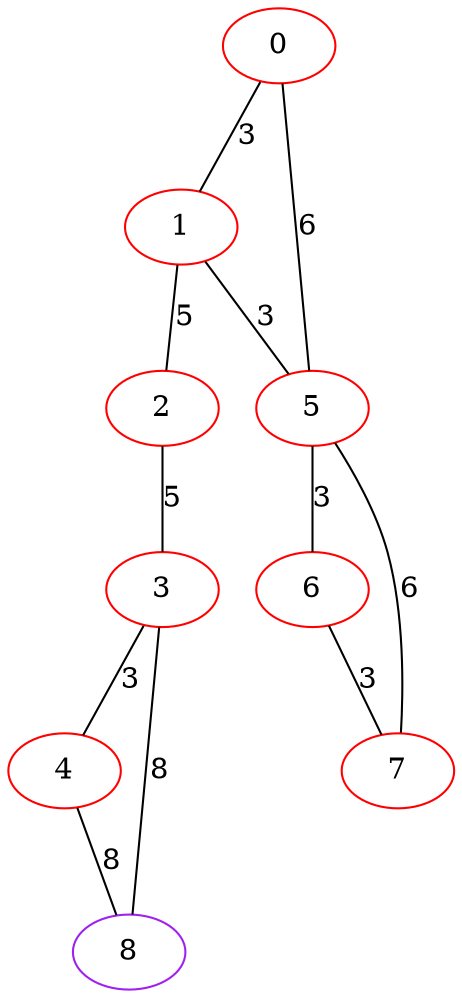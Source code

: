 graph "" {
0 [color=red, weight=1];
1 [color=red, weight=1];
2 [color=red, weight=1];
3 [color=red, weight=1];
4 [color=red, weight=1];
5 [color=red, weight=1];
6 [color=red, weight=1];
7 [color=red, weight=1];
8 [color=purple, weight=4];
0 -- 1  [key=0, label=3];
0 -- 5  [key=0, label=6];
1 -- 2  [key=0, label=5];
1 -- 5  [key=0, label=3];
2 -- 3  [key=0, label=5];
3 -- 8  [key=0, label=8];
3 -- 4  [key=0, label=3];
4 -- 8  [key=0, label=8];
5 -- 6  [key=0, label=3];
5 -- 7  [key=0, label=6];
6 -- 7  [key=0, label=3];
}
